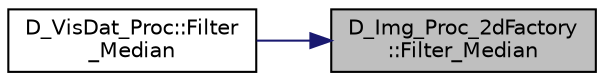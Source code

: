 digraph "D_Img_Proc_2dFactory::Filter_Median"
{
 // LATEX_PDF_SIZE
  edge [fontname="Helvetica",fontsize="10",labelfontname="Helvetica",labelfontsize="10"];
  node [fontname="Helvetica",fontsize="10",shape=record];
  rankdir="RL";
  Node1 [label="D_Img_Proc_2dFactory\l::Filter_Median",height=0.2,width=0.4,color="black", fillcolor="grey75", style="filled", fontcolor="black",tooltip=" "];
  Node1 -> Node2 [dir="back",color="midnightblue",fontsize="10",style="solid",fontname="Helvetica"];
  Node2 [label="D_VisDat_Proc::Filter\l_Median",height=0.2,width=0.4,color="black", fillcolor="white", style="filled",URL="$class_d___vis_dat___proc.html#a83f091f40126c7c654a4044af6f1e49d",tooltip=" "];
}
